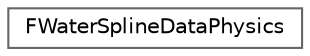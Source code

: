 digraph "Graphical Class Hierarchy"
{
 // INTERACTIVE_SVG=YES
 // LATEX_PDF_SIZE
  bgcolor="transparent";
  edge [fontname=Helvetica,fontsize=10,labelfontname=Helvetica,labelfontsize=10];
  node [fontname=Helvetica,fontsize=10,shape=box,height=0.2,width=0.4];
  rankdir="LR";
  Node0 [id="Node000000",label="FWaterSplineDataPhysics",height=0.2,width=0.4,color="grey40", fillcolor="white", style="filled",URL="$da/d38/structFWaterSplineDataPhysics.html",tooltip=" "];
}
